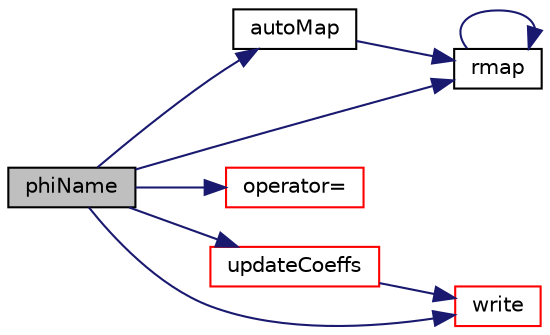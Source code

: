 digraph "phiName"
{
  bgcolor="transparent";
  edge [fontname="Helvetica",fontsize="10",labelfontname="Helvetica",labelfontsize="10"];
  node [fontname="Helvetica",fontsize="10",shape=record];
  rankdir="LR";
  Node1 [label="phiName",height=0.2,width=0.4,color="black", fillcolor="grey75", style="filled", fontcolor="black"];
  Node1 -> Node2 [color="midnightblue",fontsize="10",style="solid",fontname="Helvetica"];
  Node2 [label="autoMap",height=0.2,width=0.4,color="black",URL="$a01999.html#a0ab0c43ce90d756c88dd81e3d0a9eef5",tooltip="Map (and resize as needed) from self given a mapping object. "];
  Node2 -> Node3 [color="midnightblue",fontsize="10",style="solid",fontname="Helvetica"];
  Node3 [label="rmap",height=0.2,width=0.4,color="black",URL="$a01999.html#a4fe41b169c41bfcd4311c1d1e27a96ed",tooltip="Reverse map the given fvPatchField onto this fvPatchField. "];
  Node3 -> Node3 [color="midnightblue",fontsize="10",style="solid",fontname="Helvetica"];
  Node1 -> Node4 [color="midnightblue",fontsize="10",style="solid",fontname="Helvetica"];
  Node4 [label="operator=",height=0.2,width=0.4,color="red",URL="$a01999.html#ac6e6d24b5f1a53d97efd5c64cfe58ace"];
  Node1 -> Node3 [color="midnightblue",fontsize="10",style="solid",fontname="Helvetica"];
  Node1 -> Node5 [color="midnightblue",fontsize="10",style="solid",fontname="Helvetica"];
  Node5 [label="updateCoeffs",height=0.2,width=0.4,color="red",URL="$a01999.html#a7e24eafac629d3733181cd942d4c902f",tooltip="Update the coefficients associated with the patch field. "];
  Node5 -> Node6 [color="midnightblue",fontsize="10",style="solid",fontname="Helvetica"];
  Node6 [label="write",height=0.2,width=0.4,color="red",URL="$a01999.html#a0941061ad5a26be83b4107d05750ace6",tooltip="Write. "];
  Node1 -> Node6 [color="midnightblue",fontsize="10",style="solid",fontname="Helvetica"];
}
